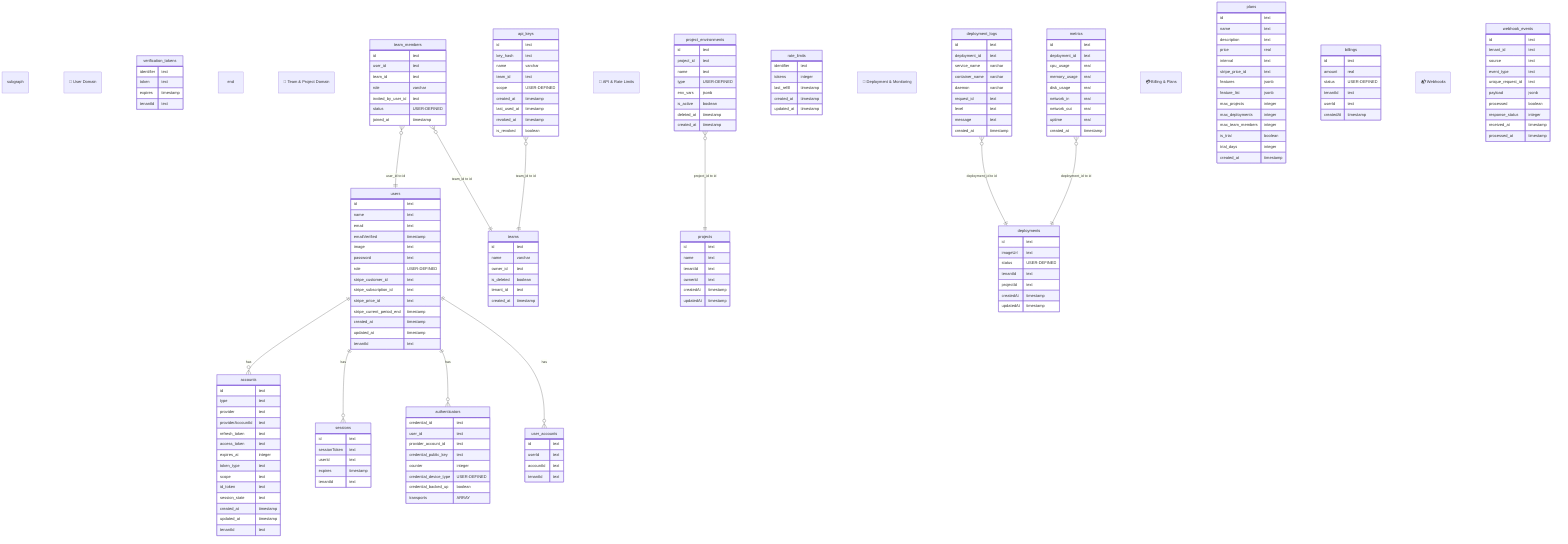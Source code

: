 erDiagram

%% -------------------------
%% User & Authentication Domain
%% -------------------------
subgraph "🧑 User Domain"
  users {
    id text
    name text
    email text
    emailVerified timestamp
    image text
    password text
    role USER-DEFINED
    stripe_customer_id text
    stripe_subscription_id text
    stripe_price_id text
    stripe_current_period_end timestamp
    created_at timestamp
    updated_at timestamp
    tenantId text
  }
  accounts {
    id text
    type text
    provider text
    providerAccountId text
    refresh_token text
    access_token text
    expires_at integer
    token_type text
    scope text
    id_token text
    session_state text
    created_at timestamp
    updated_at timestamp
    tenantId text
  }
  sessions {
    id text
    sessionToken text
    userId text
    expires timestamp
    tenantId text
  }
  verification_tokens {
    identifier text
    token text
    expires timestamp
    tenantId text
  }
  authenticators {
    credential_id text
    user_id text
    provider_account_id text
    credential_public_key text
    counter integer
    credential_device_type USER-DEFINED
    credential_backed_up boolean
    transports ARRAY
  }
  user_accounts {
    id text
    userId text
    accountId text
    tenantId text
  }
end

users ||--o{ accounts : "has"
users ||--o{ sessions : "has"
users ||--o{ authenticators : "has"
users ||--o{ user_accounts : "has"

%% -------------------------
%% Team & Projects Domain
%% -------------------------
subgraph "👥 Team & Project Domain"
  teams {
    id text
    name varchar
    owner_id text
    is_deleted boolean
    tenant_id text
    created_at timestamp
  }
  team_members {
    id text
    user_id text
    team_id text
    role varchar
    invited_by_user_id text
    status USER-DEFINED
    joined_at timestamp
  }
  projects {
    id text
    name text
    tenantId text
    ownerId text
    createdAt timestamp
    updatedAt timestamp
  }
  project_environments {
    id text
    project_id text
    name text
    type USER-DEFINED
    env_vars jsonb
    is_active boolean
    deleted_at timestamp
    created_at timestamp
  }
end

team_members }o--|| users : "user_id to id"
team_members }o--|| teams : "team_id to id"
project_environments }o--|| projects : "project_id to id"

%% -------------------------
%% API & Rate Limiting Domain
%% -------------------------
subgraph "🔑 API & Rate Limits"
  api_keys {
    id text
    key_hash text
    name varchar
    team_id text
    scope USER-DEFINED
    created_at timestamp
    last_used_at timestamp
    revoked_at timestamp
    is_revoked boolean
  }
  rate_limits {
    identifier text
    tokens integer
    last_refill timestamp
    created_at timestamp
    updated_at timestamp
  }
end

api_keys }o--|| teams : "team_id to id"

%% -------------------------
%% Deployment & Monitoring Domain
%% -------------------------
subgraph "🚀 Deployment & Monitoring"
  deployments {
    id text
    imageUrl text
    status USER-DEFINED
    tenantId text
    projectId text
    createdAt timestamp
    updatedAt timestamp
  }
  deployment_logs {
    id text
    deployment_id text
    service_name varchar
    container_name varchar
    daemon varchar
    request_id text
    level text
    message text
    created_at timestamp
  }
  metrics {
    id text
    deployment_id text
    cpu_usage real
    memory_usage real
    disk_usage real
    network_in real
    network_out real
    uptime real
    created_at timestamp
  }
end

deployment_logs }o--|| deployments : "deployment_id to id"
metrics }o--|| deployments : "deployment_id to id"

%% -------------------------
%% Billing Domain
%% -------------------------
subgraph "💳 Billing & Plans"
  plans {
    id text
    name text
    description text
    price real
    interval text
    stripe_price_id text
    features jsonb
    feature_list jsonb
    max_projects integer
    max_deployments integer
    max_team_members integer
    is_trial boolean
    trial_days integer
    created_at timestamp
  }
  billings {
    id text
    amount real
    status USER-DEFINED
    tenantId text
    userId text
    createdAt timestamp
  }
end

%% -------------------------
%% Webhooks Domain
%% -------------------------
subgraph "📬 Webhooks"
  webhook_events {
    id text
    tenant_id text
    source text
    event_type text
    unique_request_id text
    payload jsonb
    processed boolean
    response_status integer
    received_at timestamp
    processed_at timestamp
  }
end